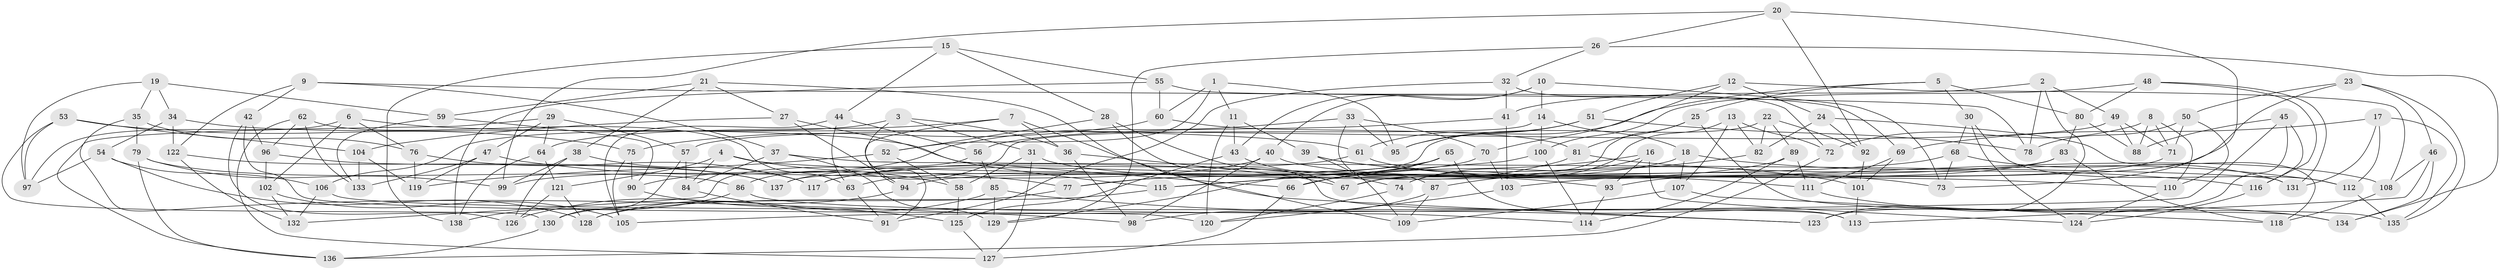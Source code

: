 // coarse degree distribution, {12: 0.028985507246376812, 11: 0.057971014492753624, 4: 0.5942028985507246, 10: 0.07246376811594203, 8: 0.08695652173913043, 9: 0.028985507246376812, 6: 0.014492753623188406, 7: 0.014492753623188406, 5: 0.043478260869565216, 3: 0.057971014492753624}
// Generated by graph-tools (version 1.1) at 2025/53/03/04/25 22:53:30]
// undirected, 138 vertices, 276 edges
graph export_dot {
  node [color=gray90,style=filled];
  1;
  2;
  3;
  4;
  5;
  6;
  7;
  8;
  9;
  10;
  11;
  12;
  13;
  14;
  15;
  16;
  17;
  18;
  19;
  20;
  21;
  22;
  23;
  24;
  25;
  26;
  27;
  28;
  29;
  30;
  31;
  32;
  33;
  34;
  35;
  36;
  37;
  38;
  39;
  40;
  41;
  42;
  43;
  44;
  45;
  46;
  47;
  48;
  49;
  50;
  51;
  52;
  53;
  54;
  55;
  56;
  57;
  58;
  59;
  60;
  61;
  62;
  63;
  64;
  65;
  66;
  67;
  68;
  69;
  70;
  71;
  72;
  73;
  74;
  75;
  76;
  77;
  78;
  79;
  80;
  81;
  82;
  83;
  84;
  85;
  86;
  87;
  88;
  89;
  90;
  91;
  92;
  93;
  94;
  95;
  96;
  97;
  98;
  99;
  100;
  101;
  102;
  103;
  104;
  105;
  106;
  107;
  108;
  109;
  110;
  111;
  112;
  113;
  114;
  115;
  116;
  117;
  118;
  119;
  120;
  121;
  122;
  123;
  124;
  125;
  126;
  127;
  128;
  129;
  130;
  131;
  132;
  133;
  134;
  135;
  136;
  137;
  138;
  1 -- 52;
  1 -- 60;
  1 -- 11;
  1 -- 95;
  2 -- 49;
  2 -- 78;
  2 -- 123;
  2 -- 41;
  3 -- 91;
  3 -- 36;
  3 -- 106;
  3 -- 31;
  4 -- 84;
  4 -- 121;
  4 -- 110;
  4 -- 58;
  5 -- 30;
  5 -- 80;
  5 -- 95;
  5 -- 25;
  6 -- 97;
  6 -- 102;
  6 -- 61;
  6 -- 76;
  7 -- 123;
  7 -- 94;
  7 -- 64;
  7 -- 36;
  8 -- 110;
  8 -- 71;
  8 -- 88;
  8 -- 72;
  9 -- 37;
  9 -- 42;
  9 -- 78;
  9 -- 122;
  10 -- 14;
  10 -- 40;
  10 -- 73;
  10 -- 43;
  11 -- 120;
  11 -- 39;
  11 -- 43;
  12 -- 108;
  12 -- 51;
  12 -- 24;
  12 -- 70;
  13 -- 74;
  13 -- 82;
  13 -- 72;
  13 -- 107;
  14 -- 86;
  14 -- 18;
  14 -- 100;
  15 -- 44;
  15 -- 55;
  15 -- 138;
  15 -- 28;
  16 -- 93;
  16 -- 124;
  16 -- 74;
  16 -- 66;
  17 -- 112;
  17 -- 69;
  17 -- 135;
  17 -- 131;
  18 -- 63;
  18 -- 112;
  18 -- 107;
  19 -- 34;
  19 -- 97;
  19 -- 59;
  19 -- 35;
  20 -- 73;
  20 -- 99;
  20 -- 26;
  20 -- 92;
  21 -- 27;
  21 -- 59;
  21 -- 38;
  21 -- 109;
  22 -- 82;
  22 -- 89;
  22 -- 92;
  22 -- 137;
  23 -- 67;
  23 -- 135;
  23 -- 50;
  23 -- 46;
  24 -- 92;
  24 -- 82;
  24 -- 118;
  25 -- 67;
  25 -- 134;
  25 -- 81;
  26 -- 129;
  26 -- 32;
  26 -- 134;
  27 -- 115;
  27 -- 94;
  27 -- 104;
  28 -- 113;
  28 -- 52;
  28 -- 67;
  29 -- 64;
  29 -- 47;
  29 -- 136;
  29 -- 57;
  30 -- 68;
  30 -- 124;
  30 -- 112;
  31 -- 58;
  31 -- 93;
  31 -- 127;
  32 -- 72;
  32 -- 41;
  32 -- 91;
  33 -- 90;
  33 -- 95;
  33 -- 70;
  33 -- 87;
  34 -- 122;
  34 -- 54;
  34 -- 66;
  35 -- 79;
  35 -- 76;
  35 -- 98;
  36 -- 98;
  36 -- 67;
  37 -- 131;
  37 -- 129;
  37 -- 84;
  38 -- 117;
  38 -- 99;
  38 -- 126;
  39 -- 101;
  39 -- 73;
  39 -- 109;
  40 -- 99;
  40 -- 98;
  40 -- 111;
  41 -- 56;
  41 -- 103;
  42 -- 120;
  42 -- 96;
  42 -- 126;
  43 -- 74;
  43 -- 125;
  44 -- 63;
  44 -- 56;
  44 -- 105;
  45 -- 123;
  45 -- 105;
  45 -- 116;
  45 -- 88;
  46 -- 113;
  46 -- 108;
  46 -- 134;
  47 -- 77;
  47 -- 133;
  47 -- 119;
  48 -- 100;
  48 -- 80;
  48 -- 116;
  48 -- 131;
  49 -- 71;
  49 -- 57;
  49 -- 88;
  50 -- 71;
  50 -- 110;
  50 -- 78;
  51 -- 61;
  51 -- 78;
  51 -- 95;
  52 -- 119;
  52 -- 58;
  53 -- 75;
  53 -- 130;
  53 -- 97;
  53 -- 104;
  54 -- 128;
  54 -- 106;
  54 -- 97;
  55 -- 138;
  55 -- 60;
  55 -- 69;
  56 -- 132;
  56 -- 85;
  57 -- 130;
  57 -- 84;
  58 -- 125;
  59 -- 133;
  59 -- 90;
  60 -- 81;
  60 -- 75;
  61 -- 137;
  61 -- 108;
  62 -- 133;
  62 -- 63;
  62 -- 127;
  62 -- 96;
  63 -- 91;
  64 -- 138;
  64 -- 121;
  65 -- 117;
  65 -- 66;
  65 -- 129;
  65 -- 113;
  66 -- 127;
  68 -- 77;
  68 -- 131;
  68 -- 73;
  69 -- 101;
  69 -- 111;
  70 -- 77;
  70 -- 103;
  71 -- 93;
  72 -- 136;
  74 -- 120;
  75 -- 105;
  75 -- 90;
  76 -- 119;
  76 -- 117;
  77 -- 130;
  79 -- 136;
  79 -- 86;
  79 -- 99;
  80 -- 88;
  80 -- 83;
  81 -- 115;
  81 -- 116;
  82 -- 87;
  83 -- 118;
  83 -- 103;
  83 -- 94;
  84 -- 91;
  85 -- 128;
  85 -- 123;
  85 -- 129;
  86 -- 114;
  86 -- 138;
  87 -- 109;
  87 -- 98;
  89 -- 117;
  89 -- 114;
  89 -- 111;
  90 -- 125;
  92 -- 101;
  93 -- 114;
  94 -- 126;
  96 -- 102;
  96 -- 137;
  100 -- 114;
  100 -- 115;
  101 -- 113;
  102 -- 132;
  102 -- 105;
  103 -- 120;
  104 -- 133;
  104 -- 119;
  106 -- 135;
  106 -- 132;
  107 -- 109;
  107 -- 118;
  108 -- 118;
  110 -- 124;
  111 -- 134;
  112 -- 135;
  115 -- 128;
  116 -- 124;
  121 -- 126;
  121 -- 128;
  122 -- 132;
  122 -- 137;
  125 -- 127;
  130 -- 136;
}

